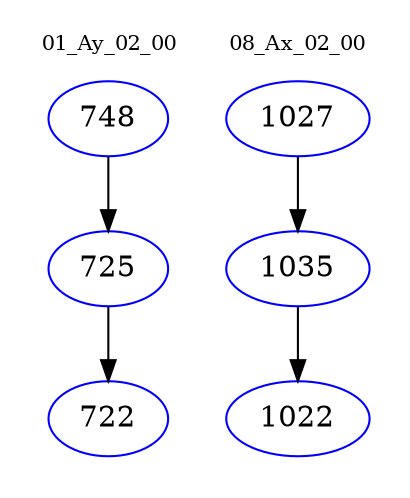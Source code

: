 digraph{
subgraph cluster_0 {
color = white
label = "01_Ay_02_00";
fontsize=10;
T0_748 [label="748", color="blue"]
T0_748 -> T0_725 [color="black"]
T0_725 [label="725", color="blue"]
T0_725 -> T0_722 [color="black"]
T0_722 [label="722", color="blue"]
}
subgraph cluster_1 {
color = white
label = "08_Ax_02_00";
fontsize=10;
T1_1027 [label="1027", color="blue"]
T1_1027 -> T1_1035 [color="black"]
T1_1035 [label="1035", color="blue"]
T1_1035 -> T1_1022 [color="black"]
T1_1022 [label="1022", color="blue"]
}
}
